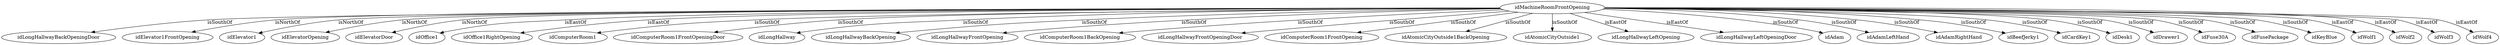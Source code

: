 strict digraph  {
idMachineRoomFrontOpening [node_type=entity_node];
idLongHallwayBackOpeningDoor [node_type=entity_node];
idElevator1FrontOpening [node_type=entity_node];
idElevator1 [node_type=entity_node];
idElevatorOpening [node_type=entity_node];
idElevatorDoor [node_type=entity_node];
idOffice1 [node_type=entity_node];
idOffice1RightOpening [node_type=entity_node];
idComputerRoom1 [node_type=entity_node];
idComputerRoom1FrontOpeningDoor [node_type=entity_node];
idLongHallway [node_type=entity_node];
idLongHallwayBackOpening [node_type=entity_node];
idLongHallwayFrontOpening [node_type=entity_node];
idComputerRoom1BackOpening [node_type=entity_node];
idLongHallwayFrontOpeningDoor [node_type=entity_node];
idComputerRoom1FrontOpening [node_type=entity_node];
idAtomicCityOutside1BackOpening [node_type=entity_node];
idAtomicCityOutside1 [node_type=entity_node];
idLongHallwayLeftOpening [node_type=entity_node];
idLongHallwayLeftOpeningDoor [node_type=entity_node];
idAdam [node_type=entity_node];
idAdamLeftHand [node_type=entity_node];
idAdamRightHand [node_type=entity_node];
idBeefJerky1 [node_type=entity_node];
idCardKey1 [node_type=entity_node];
idDesk1 [node_type=entity_node];
idDrawer1 [node_type=entity_node];
idFuse30A [node_type=entity_node];
idFusePackage [node_type=entity_node];
idKeyBlue [node_type=entity_node];
idWolf1 [node_type=entity_node];
idWolf2 [node_type=entity_node];
idWolf3 [node_type=entity_node];
idWolf4 [node_type=entity_node];
idMachineRoomFrontOpening -> idLongHallwayBackOpeningDoor  [edge_type=relationship, label=isSouthOf];
idMachineRoomFrontOpening -> idElevator1FrontOpening  [edge_type=relationship, label=isNorthOf];
idMachineRoomFrontOpening -> idElevator1  [edge_type=relationship, label=isNorthOf];
idMachineRoomFrontOpening -> idElevatorOpening  [edge_type=relationship, label=isNorthOf];
idMachineRoomFrontOpening -> idElevatorDoor  [edge_type=relationship, label=isNorthOf];
idMachineRoomFrontOpening -> idOffice1  [edge_type=relationship, label=isEastOf];
idMachineRoomFrontOpening -> idOffice1RightOpening  [edge_type=relationship, label=isEastOf];
idMachineRoomFrontOpening -> idComputerRoom1  [edge_type=relationship, label=isSouthOf];
idMachineRoomFrontOpening -> idComputerRoom1FrontOpeningDoor  [edge_type=relationship, label=isSouthOf];
idMachineRoomFrontOpening -> idLongHallway  [edge_type=relationship, label=isSouthOf];
idMachineRoomFrontOpening -> idLongHallwayBackOpening  [edge_type=relationship, label=isSouthOf];
idMachineRoomFrontOpening -> idLongHallwayFrontOpening  [edge_type=relationship, label=isSouthOf];
idMachineRoomFrontOpening -> idComputerRoom1BackOpening  [edge_type=relationship, label=isSouthOf];
idMachineRoomFrontOpening -> idLongHallwayFrontOpeningDoor  [edge_type=relationship, label=isSouthOf];
idMachineRoomFrontOpening -> idComputerRoom1FrontOpening  [edge_type=relationship, label=isSouthOf];
idMachineRoomFrontOpening -> idAtomicCityOutside1BackOpening  [edge_type=relationship, label=isSouthOf];
idMachineRoomFrontOpening -> idAtomicCityOutside1  [edge_type=relationship, label=isSouthOf];
idMachineRoomFrontOpening -> idLongHallwayLeftOpening  [edge_type=relationship, label=isEastOf];
idMachineRoomFrontOpening -> idLongHallwayLeftOpeningDoor  [edge_type=relationship, label=isEastOf];
idMachineRoomFrontOpening -> idAdam  [edge_type=relationship, label=isSouthOf];
idMachineRoomFrontOpening -> idAdamLeftHand  [edge_type=relationship, label=isSouthOf];
idMachineRoomFrontOpening -> idAdamRightHand  [edge_type=relationship, label=isSouthOf];
idMachineRoomFrontOpening -> idBeefJerky1  [edge_type=relationship, label=isSouthOf];
idMachineRoomFrontOpening -> idCardKey1  [edge_type=relationship, label=isSouthOf];
idMachineRoomFrontOpening -> idDesk1  [edge_type=relationship, label=isSouthOf];
idMachineRoomFrontOpening -> idDrawer1  [edge_type=relationship, label=isSouthOf];
idMachineRoomFrontOpening -> idFuse30A  [edge_type=relationship, label=isSouthOf];
idMachineRoomFrontOpening -> idFusePackage  [edge_type=relationship, label=isSouthOf];
idMachineRoomFrontOpening -> idKeyBlue  [edge_type=relationship, label=isSouthOf];
idMachineRoomFrontOpening -> idWolf1  [edge_type=relationship, label=isEastOf];
idMachineRoomFrontOpening -> idWolf2  [edge_type=relationship, label=isEastOf];
idMachineRoomFrontOpening -> idWolf3  [edge_type=relationship, label=isEastOf];
idMachineRoomFrontOpening -> idWolf4  [edge_type=relationship, label=isEastOf];
}
